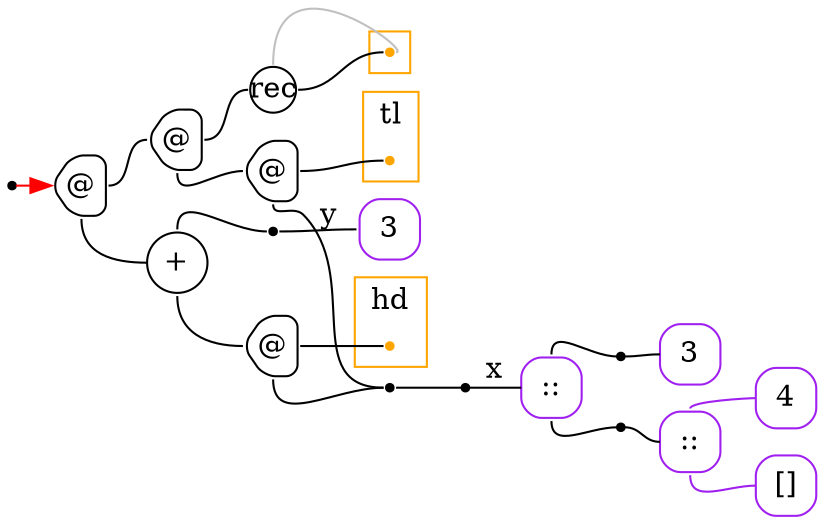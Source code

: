 digraph G {
  rankdir=LR;
  edge[arrowhead=none,arrowtail=none];
  node[fixedsize=true,shape=circle]
  size="9.201041666666667,5.219270833333334";
  labeldistance=0;
  nodesep=.175;
  ranksep=.175;

 nd1[shape=point];
   nd28[label="3",tooltip="nd28-ConstGraph",style=rounded,orientation=90,shape=square,width=.4,height=.4,color="purple"];
   nd34[label="4",tooltip="nd34-ConstGraph",style=rounded,orientation=90,shape=square,width=.4,height=.4,color="purple"];
   nd39[label="[]",tooltip="nd39-ConstEmptyGraph",style=rounded,orientation=90,shape=square,width=.4,height=.4,color="purple"];
   nd182[label="::",tooltip="nd182-ConstListGraph",style=rounded,orientation=90,shape=square,width=.4,height=.4,color="purple"];
   nd188[label="::",tooltip="nd188-ConstListGraph",style=rounded,orientation=90,shape=square,width=.4,height=.4,color="purple"];
   nd309[label="3",tooltip="nd309-ConstGraph",style=rounded,orientation=90,shape=square,width=.4,height=.4,color="purple"];
 nd314[label="rec",tooltip="nd314-RecurGraph",style=rounded,width=.3,height=.3,color="#000000"];
   subgraph cluster_nd318 {
     graph[style=fill,color="orange"];
     ndcluster_nd318[tooltip="nd318",orientation=90,shape=point,color="orange"];
   };
 nd255[label="@",tooltip="nd255-AppGraph",style=rounded,orientation=90,shape=house,width=.4,height=.4,color="#000000"];
 nd256[label="@",tooltip="nd256-AppGraph",style=rounded,orientation=90,shape=house,width=.4,height=.4,color="#000000"];
 nd258[label="@",tooltip="nd258-AppGraph",style=rounded,orientation=90,shape=house,width=.4,height=.4,color="#000000"];
 subgraph cluster_nd261 {
   graph[style=fill,color="orange",label="tl"];
   ndcluster_nd261[tooltip="nd261",orientation=90,shape=point,color="orange"];
 };
 nd266[label="+",tooltip="nd266-BinOpGraph",style=rounded,width=.4,height=.4,color="#000000"];
 nd267[label="@",tooltip="nd267-AppGraph",style=rounded,orientation=90,shape=house,width=.4,height=.4,color="#000000"];
 subgraph cluster_nd270 {
   graph[style=fill,color="orange",label="hd"];
   ndcluster_nd270[tooltip="nd270",orientation=90,shape=point,color="orange"];
 };
 nd274[label=" ",tooltip="nd274-ContractGraph",style=rounded,orientation=90,shape=point];
 nd275[label=" ",tooltip="nd275-ContractGraph",style=rounded,orientation=90,shape=point];
 nd276[label=" ",tooltip="nd276-ContractGraph",style=rounded,orientation=90,shape=point];
 nd363[label=" ",tooltip="nd363-ContractGraph",style=rounded,orientation=90,shape=point];
 nd364[label=" ",tooltip="nd364-ContractGraph",style=rounded,orientation=90,shape=point];

  nd182->nd34[tailport=n,headport=w,color=purple,arrowhead=none,arrowtail=none];
  nd182->nd39[tailport=s,headport=w,color=purple,arrowhead=none,arrowtail=none];
  nd188->nd363[tailport=n,headport=w];
  nd188->nd364[tailport=s,headport=w];
  nd363->nd28[tailport=e,headport=w];
  nd364->nd182[tailport=e,headport=w];
  nd258->ndcluster_nd261[tailport=e,headport=w];
  nd256->nd314[tailport=e,headport=w,color=black,arrowhead=none,arrowtail=none];
  nd256->nd258[tailport=s,headport=w];
  nd267->ndcluster_nd270[tailport=e,headport=w];
  nd266->nd267[tailport=s,headport=w];
  nd255->nd256[tailport=e,headport=w];
  nd255->nd266[tailport=s,headport=w];
  nd267->nd274[tailport=s,headport=w];
  nd258->nd274[tailport=s,headport=w];
  nd1->nd255[label="",tailport=e,headport=w,color=red,arrowhead=normal];
  nd266->nd275[tailport=n,headport=w];
  nd274->nd276[tailport=e,headport=w];
  nd275->nd309[label="y",tailport=e,headport=w];
  nd276->nd188[label="x",tailport=e,headport=w];
  nd314->ndcluster_nd318[dir=back,headport=e,tailport=n,color=grey,arrowhead=none,arrowtail=none];
  nd314->ndcluster_nd318[tailport=e,headport=w];
}